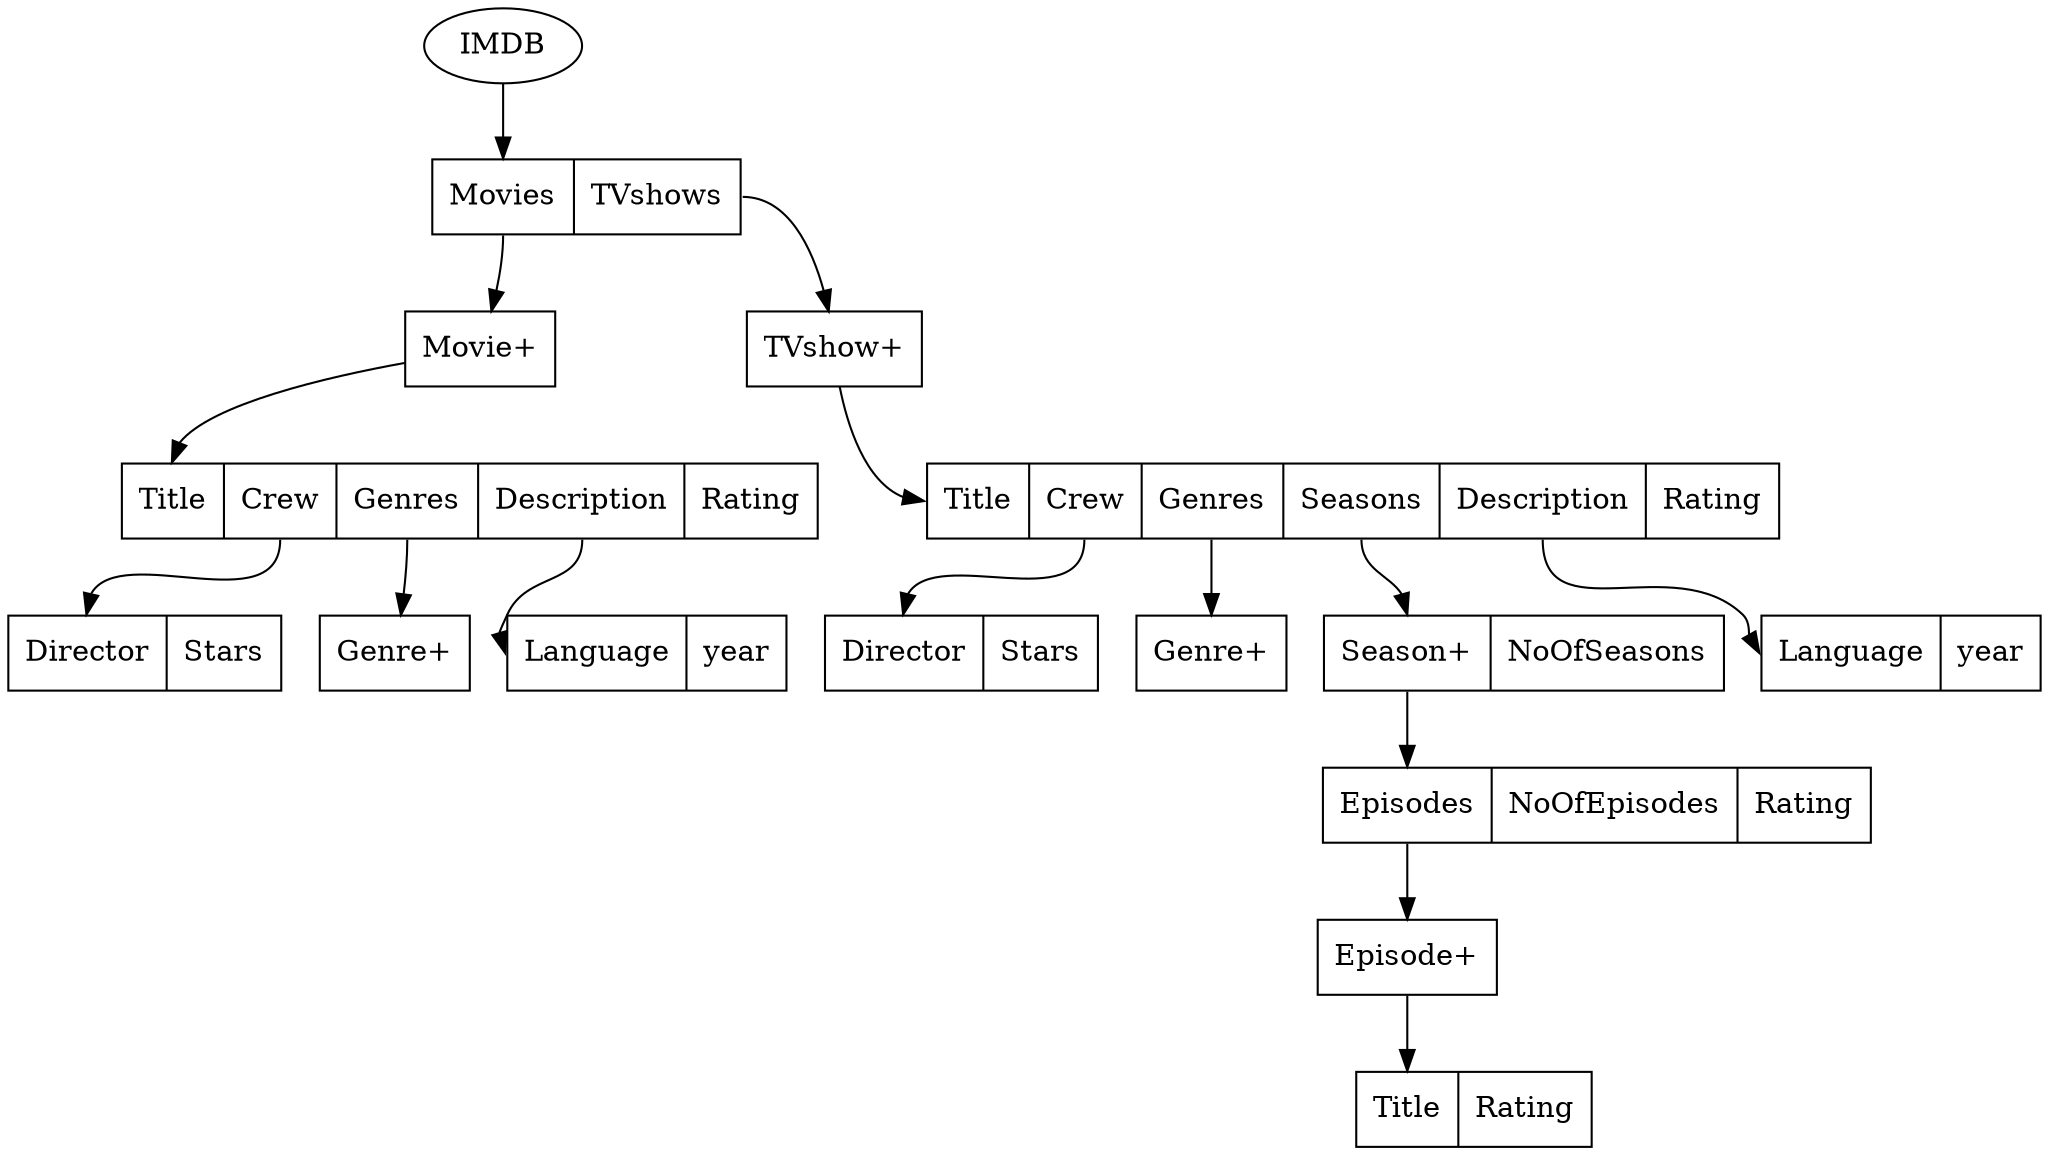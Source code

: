digraph g{
    IMDB[label="IMDB"]
    IMDB_table[label = "<f0>Movies|<f1>TVshows" shape = "record"]
    IMDB->IMDB_table:f0

    Movies_table[label = "Movie+" shape = "record"]
    IMDB_table:f0->Movies_table

    Movie_table[label = "<f0> Title| <f1>Crew| <f2> Genres| <f3> Description| <f4> Rating" shape = "record"]
    Movies_table->Movie_table:f0

    Crew_table[label="<f0> Director| <f1> Stars" shape = "record"]
    Movie_table:f1->Crew_table:f0

    Genres_table[label = "Genre+" shape = "record"]
    Movie_table:f2->Genres_table

    Description_table[label = "<f0> Language| <f1> year" shape = "record"]
    Movie_table:f3->Description_table:f0

    TVshows_table[label = "TVshow+" shape = "record"]
    IMDB_table:f1->TVshows_table

    TVshow_table[label = "<f0> Title| <f1> Crew| <f2> Genres| <f3> Seasons| <f4> Description| <f5> Rating" shape = "record"]
    TVshows_table->TVshow_table:f0

    Crew_table2[label = "<f0> Director| <f1> Stars" shape = "record"]
    TVshow_table:f1->Crew_table2:f0

    Genres_table2[label = "Genre+" shape = "record"]
    TVshow_table:f2->Genres_table2

    Seasons_table[label = "<f0> Season+| <f1> NoOfSeasons" shape = "record"]    
    TVshow_table:f3->Seasons_table:f0

    Season_table[label = "<f0> Episodes| <f1> NoOfEpisodes| <f2> Rating" shape = "record"]
    Seasons_table:f0->Season_table:f0

    Episodes_table[label = "Episode+" shape = "record"]
    Season_table:f0->Episodes_table
    
    Episode_table[label = "<f0> Title| <f1> Rating" shape = "record"]
    Episodes_table->Episode_table:f0

    Description_table2[label = "<f0> Language| <f1> year" shape = "record"]
    TVshow_table:f4->Description_table2:f0
}